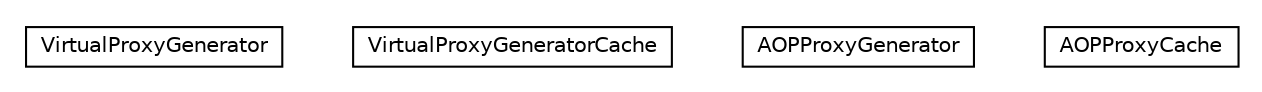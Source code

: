 #!/usr/local/bin/dot
#
# Class diagram 
# Generated by UMLGraph version 5.1 (http://www.umlgraph.org/)
#

digraph G {
	edge [fontname="Helvetica",fontsize=10,labelfontname="Helvetica",labelfontsize=10];
	node [fontname="Helvetica",fontsize=10,shape=plaintext];
	nodesep=0.25;
	ranksep=0.5;
	// org.androidtransfuse.gen.proxy.VirtualProxyGenerator
	c7628 [label=<<table title="org.androidtransfuse.gen.proxy.VirtualProxyGenerator" border="0" cellborder="1" cellspacing="0" cellpadding="2" port="p" href="./VirtualProxyGenerator.html">
		<tr><td><table border="0" cellspacing="0" cellpadding="1">
<tr><td align="center" balign="center"> VirtualProxyGenerator </td></tr>
		</table></td></tr>
		</table>>, fontname="Helvetica", fontcolor="black", fontsize=10.0];
	// org.androidtransfuse.gen.proxy.VirtualProxyGenerator.VirtualProxyGeneratorCache
	c7629 [label=<<table title="org.androidtransfuse.gen.proxy.VirtualProxyGenerator.VirtualProxyGeneratorCache" border="0" cellborder="1" cellspacing="0" cellpadding="2" port="p" href="./VirtualProxyGenerator.VirtualProxyGeneratorCache.html">
		<tr><td><table border="0" cellspacing="0" cellpadding="1">
<tr><td align="center" balign="center"> VirtualProxyGeneratorCache </td></tr>
		</table></td></tr>
		</table>>, fontname="Helvetica", fontcolor="black", fontsize=10.0];
	// org.androidtransfuse.gen.proxy.AOPProxyGenerator
	c7630 [label=<<table title="org.androidtransfuse.gen.proxy.AOPProxyGenerator" border="0" cellborder="1" cellspacing="0" cellpadding="2" port="p" href="./AOPProxyGenerator.html">
		<tr><td><table border="0" cellspacing="0" cellpadding="1">
<tr><td align="center" balign="center"> AOPProxyGenerator </td></tr>
		</table></td></tr>
		</table>>, fontname="Helvetica", fontcolor="black", fontsize=10.0];
	// org.androidtransfuse.gen.proxy.AOPProxyGenerator.AOPProxyCache
	c7631 [label=<<table title="org.androidtransfuse.gen.proxy.AOPProxyGenerator.AOPProxyCache" border="0" cellborder="1" cellspacing="0" cellpadding="2" port="p" href="./AOPProxyGenerator.AOPProxyCache.html">
		<tr><td><table border="0" cellspacing="0" cellpadding="1">
<tr><td align="center" balign="center"> AOPProxyCache </td></tr>
		</table></td></tr>
		</table>>, fontname="Helvetica", fontcolor="black", fontsize=10.0];
}

